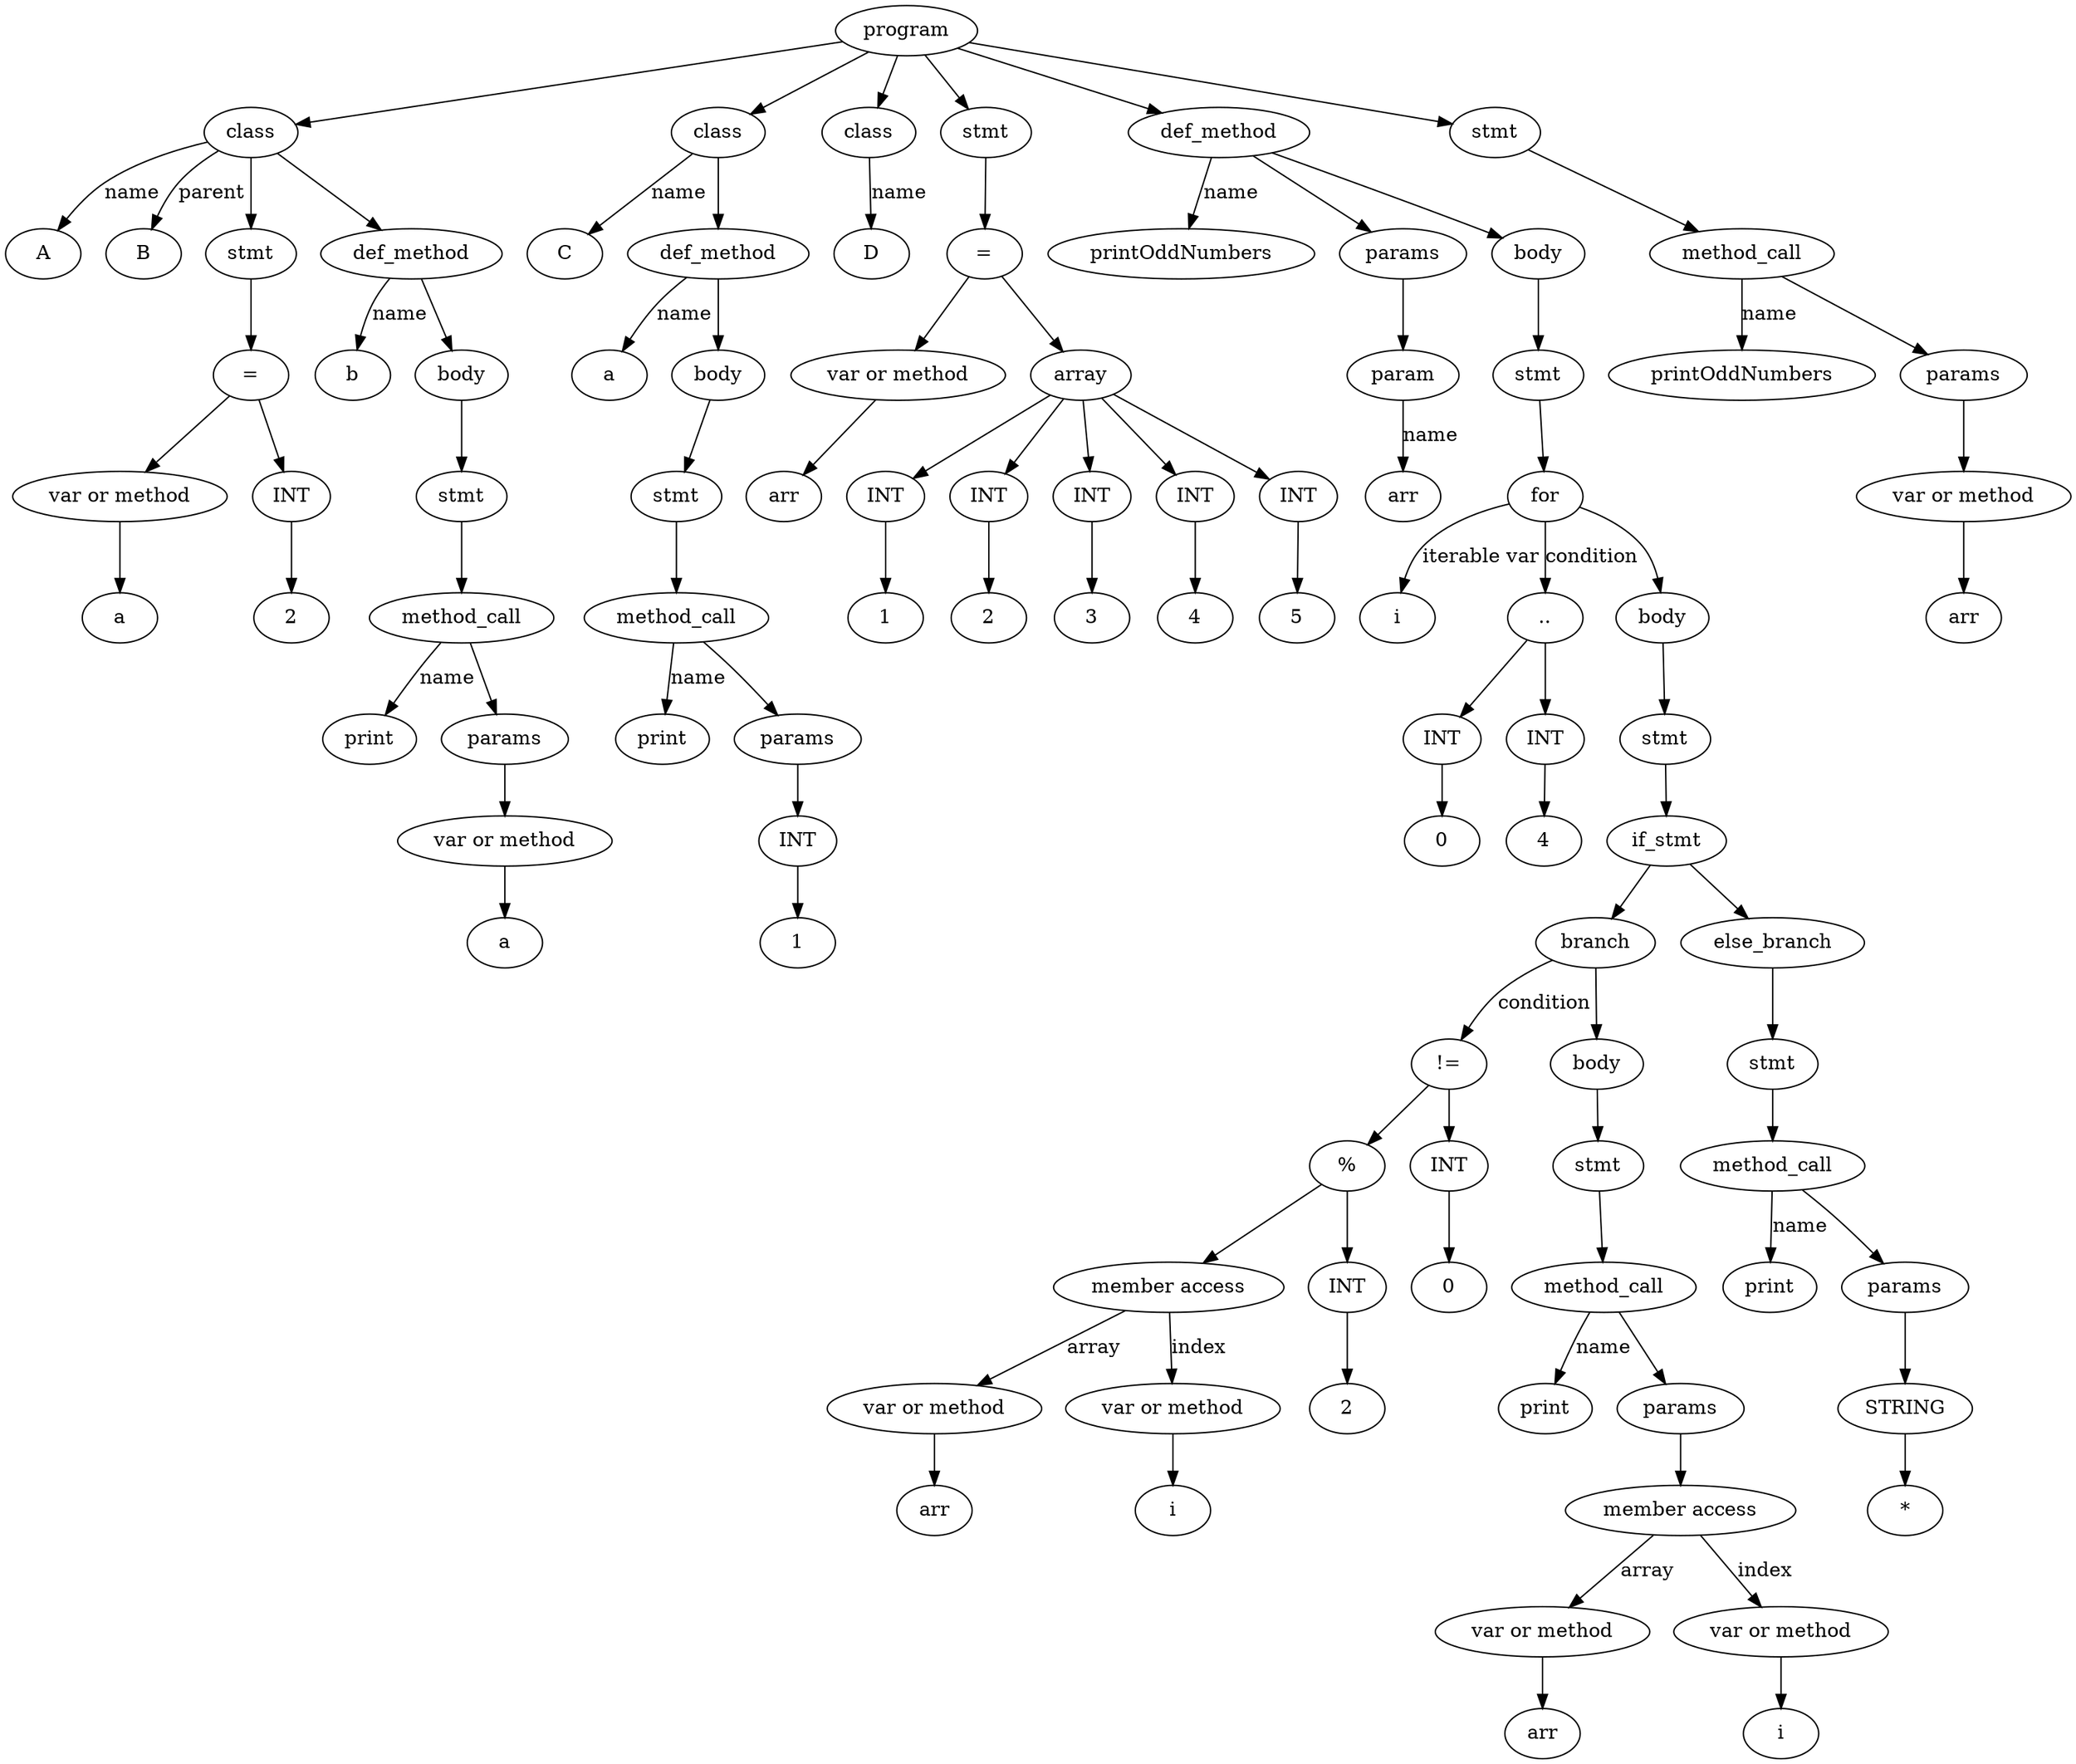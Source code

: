 digraph G {
Id00C435D0 [label="program"]
Id00C3CA00 [label="class"]
IdName00C3CA00 [label="A"]
Id00C3CA00->IdName00C3CA00 [label="name"]
IdParent00C3CA00 [label="B"]
Id00C3CA00->IdParent00C3CA00 [label="parent"]
Id00C42708 [label="stmt"]
Id00C3C778 [label="="]
Id00C3C6D8 [label="var or method"]
IdVal00C3C6D8 [label="a"]
Id00C3C6D8->IdVal00C3C6D8
Id00C3C728 [label="INT"]
IdVal00C3C728 [label="2"]
Id00C3C728->IdVal00C3C728
Id00C3C778->Id00C3C6D8
Id00C3C778->Id00C3C728
Id00C42708->Id00C3C778
Id00C3CA00->Id00C42708
Id00C3C948 [label="def_method"]
IdName00C3C948 [label="b"]
Id00C3C948->IdName00C3C948 [label = "name"]
Id00C3C910 [label="body"]
Id00C422F8 [label="stmt"]
Id00C42078 [label="method_call"]
IdMethodNameVal00C42078 [label="print"]
Id00C42078->IdMethodNameVal00C42078 [label="name"]
Id00C3C8D8 [label="params"]
Id00C42078->Id00C3C8D8
Id00C426B8 [label="var or method"]
IdVal00C426B8 [label="a"]
Id00C426B8->IdVal00C426B8
Id00C3C8D8->Id00C426B8
Id00C422F8->Id00C42078
Id00C3C910->Id00C422F8
Id00C3C948->Id00C3C910
Id00C3CA00->Id00C3C948
Id00C435D0->Id00C3CA00
Id00C42DC0 [label="class"]
IdName00C42DC0 [label="C"]
Id00C42DC0->IdName00C42DC0 [label="name"]
Id00C43098 [label="def_method"]
IdName00C43098 [label="a"]
Id00C43098->IdName00C43098 [label = "name"]
Id00C43060 [label="body"]
Id00C42758 [label="stmt"]
Id00C42488 [label="method_call"]
IdMethodNameVal00C42488 [label="print"]
Id00C42488->IdMethodNameVal00C42488 [label="name"]
Id00C42D28 [label="params"]
Id00C42488->Id00C42D28
Id00C42258 [label="INT"]
IdVal00C42258 [label="1"]
Id00C42258->IdVal00C42258
Id00C42D28->Id00C42258
Id00C42758->Id00C42488
Id00C43060->Id00C42758
Id00C43098->Id00C43060
Id00C42DC0->Id00C43098
Id00C435D0->Id00C42DC0
Id00C43028 [label="class"]
IdName00C43028 [label="D"]
Id00C43028->IdName00C43028 [label="name"]
Id00C435D0->Id00C43028
Id00C424D8 [label="stmt"]
Id00C42578 [label="="]
Id00C425C8 [label="var or method"]
IdVal00C425C8 [label="arr"]
Id00C425C8->IdVal00C425C8
Id00C42528 [label = "array"]
Id00C42118 [label="INT"]
IdVal00C42118 [label="1"]
Id00C42118->IdVal00C42118
Id00C42528->Id00C42118
Id00C42168 [label="INT"]
IdVal00C42168 [label="2"]
Id00C42168->IdVal00C42168
Id00C42528->Id00C42168
Id00C42618 [label="INT"]
IdVal00C42618 [label="3"]
Id00C42618->IdVal00C42618
Id00C42528->Id00C42618
Id00C420C8 [label="INT"]
IdVal00C420C8 [label="4"]
Id00C420C8->IdVal00C420C8
Id00C42528->Id00C420C8
Id00C421B8 [label="INT"]
IdVal00C421B8 [label="5"]
Id00C421B8->IdVal00C421B8
Id00C42528->Id00C421B8
Id00C42578->Id00C425C8
Id00C42578->Id00C42528
Id00C424D8->Id00C42578
Id00C435D0->Id00C424D8
Id00C44AB8 [label="def_method"]
IdName00C44AB8 [label="printOddNumbers"]
Id00C44AB8->IdName00C44AB8 [label = "name"]
Id00C42ED8 [label="params"]
Id00C43108 [label="param"]
Id00C42ED8->Id00C43108
IdNameVal00C43108 [label="arr"]
Id00C43108->IdNameVal00C43108 [label="name"]
Id00C44AB8->Id00C42ED8
Id00C44C08 [label="body"]
Id00C43E80 [label="stmt"]
Id00C44C40 [label="for"]
IdItersName00C44C40 [label="i"]
Id00C44C40->IdItersName00C44C40  [label="iterable var"]
Id00C42348 [label=".."]
Id00C42208 [label="INT"]
IdVal00C42208 [label="0"]
Id00C42208->IdVal00C42208
Id00C422A8 [label="INT"]
IdVal00C422A8 [label="4"]
Id00C422A8->IdVal00C422A8
Id00C42348->Id00C42208
Id00C42348->Id00C422A8
Id00C44C40->Id00C42348  [label="condition"]
IdBody00C44C40 [label="body"]
Id00C43890 [label="stmt"]
Id00C42F80 [label="if_stmt"]
Id00C42F48 [label="branch"]
Id00C43C00 [label="!="]
Id00C427A8 [label="%"]
Id00C42668 [label = "member access"]
Id00C42398 [label="var or method"]
IdVal00C42398 [label="arr"]
Id00C42398->IdVal00C42398
Id00C423E8 [label="var or method"]
IdVal00C423E8 [label="i"]
Id00C423E8->IdVal00C423E8
Id00C42668->Id00C42398 [label = "array"]
Id00C42668->Id00C423E8 [label = "index"]
Id00C42438 [label="INT"]
IdVal00C42438 [label="2"]
Id00C42438->IdVal00C42438
Id00C427A8->Id00C42668
Id00C427A8->Id00C42438
Id00C427F8 [label="INT"]
IdVal00C427F8 [label="0"]
Id00C427F8->IdVal00C427F8
Id00C43C00->Id00C427A8
Id00C43C00->Id00C427F8
Id00C42F48->Id00C43C00  [label="condition"]
IdBody00C42F48 [label="body"]
Id00C438E0 [label="stmt"]
Id00C43CA0 [label="method_call"]
IdMethodNameVal00C43CA0 [label="print"]
Id00C43CA0->IdMethodNameVal00C43CA0 [label="name"]
Id00C42EA0 [label="params"]
Id00C43CA0->Id00C42EA0
Id00C43A20 [label = "member access"]
Id00C43E30 [label="var or method"]
IdVal00C43E30 [label="arr"]
Id00C43E30->IdVal00C43E30
Id00C44100 [label="var or method"]
IdVal00C44100 [label="i"]
Id00C44100->IdVal00C44100
Id00C43A20->Id00C43E30 [label = "array"]
Id00C43A20->Id00C44100 [label = "index"]
Id00C42EA0->Id00C43A20
Id00C438E0->Id00C43CA0
IdBody00C42F48->Id00C438E0
Id00C42F48->IdBody00C42F48
Id00C42F80->Id00C42F48
IdElse00C42FF0 [label="else_branch"]
Id00C43CF0 [label="stmt"]
Id00C43B60 [label="method_call"]
IdMethodNameVal00C43B60 [label="print"]
Id00C43B60->IdMethodNameVal00C43B60 [label="name"]
Id00C42E30 [label="params"]
Id00C43B60->Id00C42E30
Id00C44150 [label="STRING"]
IdVal00C44150 [label="*"]
Id00C44150->IdVal00C44150
Id00C42E30->Id00C44150
Id00C43CF0->Id00C43B60
IdElse00C42FF0->Id00C43CF0
Id00C42F80->IdElse00C42FF0
Id00C43890->Id00C42F80
IdBody00C44C40->Id00C43890
Id00C44C40->IdBody00C44C40
Id00C43E80->Id00C44C40
Id00C44C08->Id00C43E80
Id00C44AB8->Id00C44C08
Id00C435D0->Id00C44AB8
Id00C43A70 [label="stmt"]
Id00C43D40 [label="method_call"]
IdMethodNameVal00C43D40 [label="printOddNumbers"]
Id00C43D40->IdMethodNameVal00C43D40 [label="name"]
Id00C44D90 [label="params"]
Id00C43D40->Id00C44D90
Id00C43980 [label="var or method"]
IdVal00C43980 [label="arr"]
Id00C43980->IdVal00C43980
Id00C44D90->Id00C43980
Id00C43A70->Id00C43D40
Id00C435D0->Id00C43A70
}